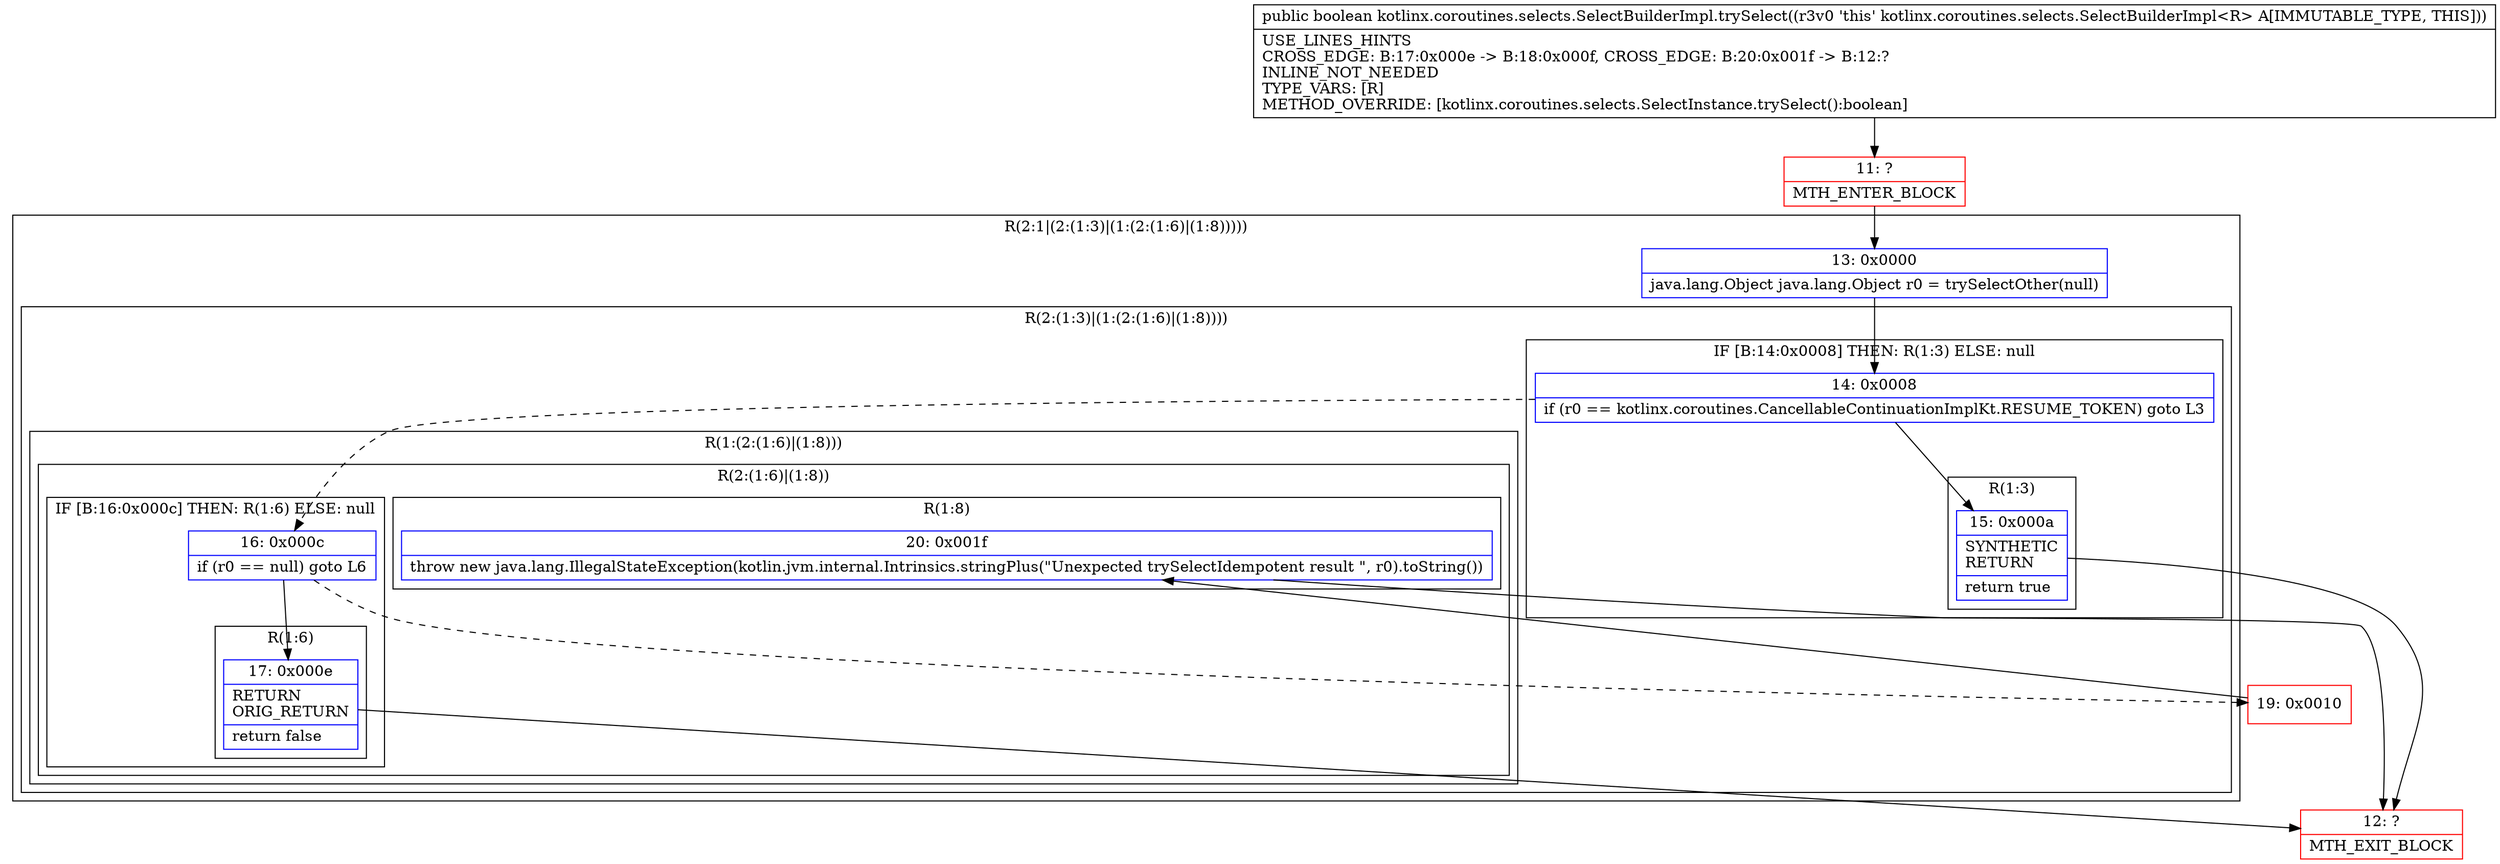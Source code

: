 digraph "CFG forkotlinx.coroutines.selects.SelectBuilderImpl.trySelect()Z" {
subgraph cluster_Region_974696531 {
label = "R(2:1|(2:(1:3)|(1:(2:(1:6)|(1:8)))))";
node [shape=record,color=blue];
Node_13 [shape=record,label="{13\:\ 0x0000|java.lang.Object java.lang.Object r0 = trySelectOther(null)\l}"];
subgraph cluster_Region_1017227729 {
label = "R(2:(1:3)|(1:(2:(1:6)|(1:8))))";
node [shape=record,color=blue];
subgraph cluster_IfRegion_186119353 {
label = "IF [B:14:0x0008] THEN: R(1:3) ELSE: null";
node [shape=record,color=blue];
Node_14 [shape=record,label="{14\:\ 0x0008|if (r0 == kotlinx.coroutines.CancellableContinuationImplKt.RESUME_TOKEN) goto L3\l}"];
subgraph cluster_Region_1903776262 {
label = "R(1:3)";
node [shape=record,color=blue];
Node_15 [shape=record,label="{15\:\ 0x000a|SYNTHETIC\lRETURN\l|return true\l}"];
}
}
subgraph cluster_Region_1421695600 {
label = "R(1:(2:(1:6)|(1:8)))";
node [shape=record,color=blue];
subgraph cluster_Region_2138825448 {
label = "R(2:(1:6)|(1:8))";
node [shape=record,color=blue];
subgraph cluster_IfRegion_699983467 {
label = "IF [B:16:0x000c] THEN: R(1:6) ELSE: null";
node [shape=record,color=blue];
Node_16 [shape=record,label="{16\:\ 0x000c|if (r0 == null) goto L6\l}"];
subgraph cluster_Region_1319445495 {
label = "R(1:6)";
node [shape=record,color=blue];
Node_17 [shape=record,label="{17\:\ 0x000e|RETURN\lORIG_RETURN\l|return false\l}"];
}
}
subgraph cluster_Region_1587047845 {
label = "R(1:8)";
node [shape=record,color=blue];
Node_20 [shape=record,label="{20\:\ 0x001f|throw new java.lang.IllegalStateException(kotlin.jvm.internal.Intrinsics.stringPlus(\"Unexpected trySelectIdempotent result \", r0).toString())\l}"];
}
}
}
}
}
Node_11 [shape=record,color=red,label="{11\:\ ?|MTH_ENTER_BLOCK\l}"];
Node_12 [shape=record,color=red,label="{12\:\ ?|MTH_EXIT_BLOCK\l}"];
Node_19 [shape=record,color=red,label="{19\:\ 0x0010}"];
MethodNode[shape=record,label="{public boolean kotlinx.coroutines.selects.SelectBuilderImpl.trySelect((r3v0 'this' kotlinx.coroutines.selects.SelectBuilderImpl\<R\> A[IMMUTABLE_TYPE, THIS]))  | USE_LINES_HINTS\lCROSS_EDGE: B:17:0x000e \-\> B:18:0x000f, CROSS_EDGE: B:20:0x001f \-\> B:12:?\lINLINE_NOT_NEEDED\lTYPE_VARS: [R]\lMETHOD_OVERRIDE: [kotlinx.coroutines.selects.SelectInstance.trySelect():boolean]\l}"];
MethodNode -> Node_11;Node_13 -> Node_14;
Node_14 -> Node_15;
Node_14 -> Node_16[style=dashed];
Node_15 -> Node_12;
Node_16 -> Node_17;
Node_16 -> Node_19[style=dashed];
Node_17 -> Node_12;
Node_20 -> Node_12;
Node_11 -> Node_13;
Node_19 -> Node_20;
}

